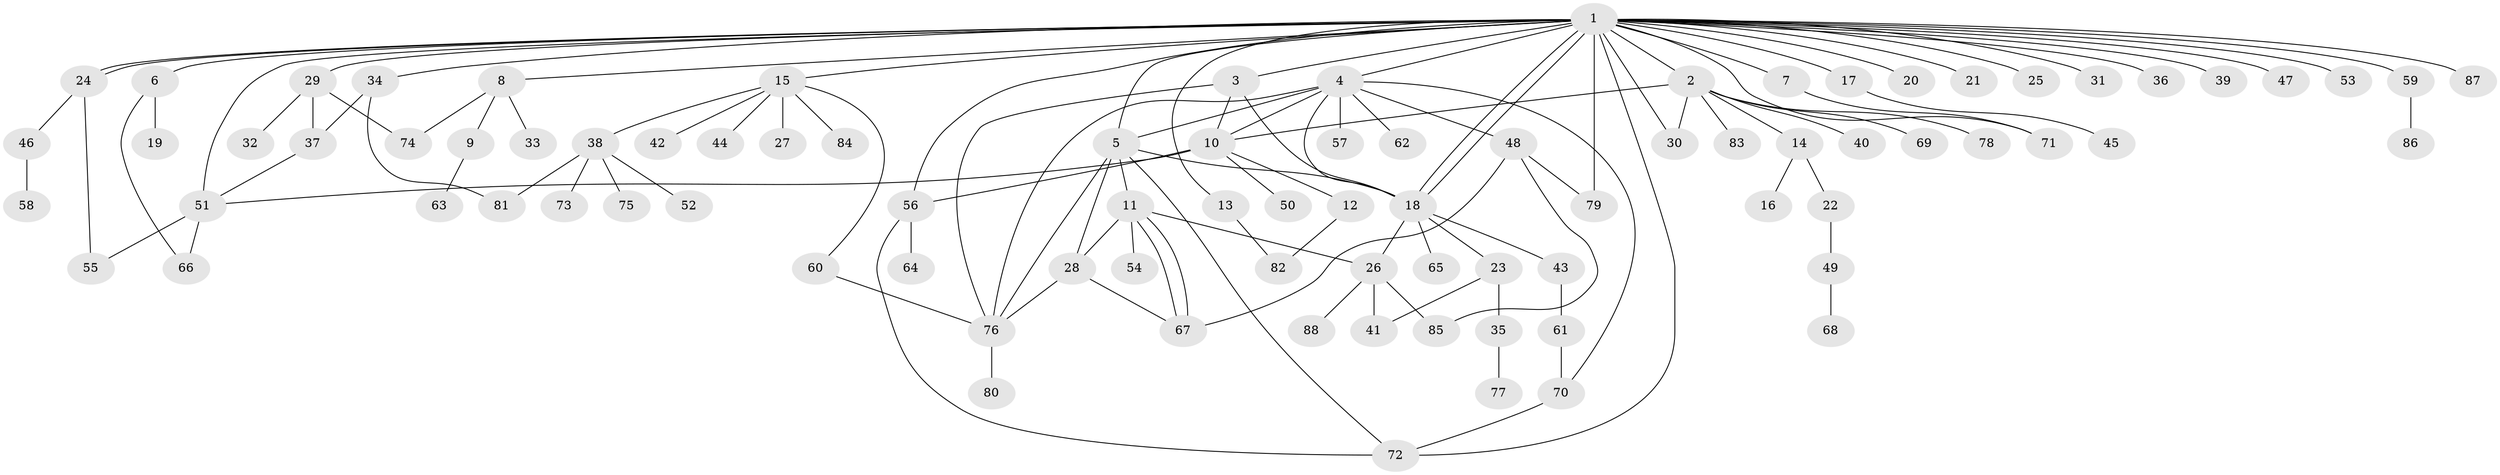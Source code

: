 // Generated by graph-tools (version 1.1) at 2025/11/02/27/25 16:11:10]
// undirected, 88 vertices, 122 edges
graph export_dot {
graph [start="1"]
  node [color=gray90,style=filled];
  1;
  2;
  3;
  4;
  5;
  6;
  7;
  8;
  9;
  10;
  11;
  12;
  13;
  14;
  15;
  16;
  17;
  18;
  19;
  20;
  21;
  22;
  23;
  24;
  25;
  26;
  27;
  28;
  29;
  30;
  31;
  32;
  33;
  34;
  35;
  36;
  37;
  38;
  39;
  40;
  41;
  42;
  43;
  44;
  45;
  46;
  47;
  48;
  49;
  50;
  51;
  52;
  53;
  54;
  55;
  56;
  57;
  58;
  59;
  60;
  61;
  62;
  63;
  64;
  65;
  66;
  67;
  68;
  69;
  70;
  71;
  72;
  73;
  74;
  75;
  76;
  77;
  78;
  79;
  80;
  81;
  82;
  83;
  84;
  85;
  86;
  87;
  88;
  1 -- 2;
  1 -- 3;
  1 -- 4;
  1 -- 5;
  1 -- 6;
  1 -- 7;
  1 -- 8;
  1 -- 13;
  1 -- 15;
  1 -- 17;
  1 -- 18;
  1 -- 18;
  1 -- 20;
  1 -- 21;
  1 -- 24;
  1 -- 24;
  1 -- 25;
  1 -- 29;
  1 -- 30;
  1 -- 31;
  1 -- 34;
  1 -- 36;
  1 -- 39;
  1 -- 47;
  1 -- 51;
  1 -- 53;
  1 -- 56;
  1 -- 59;
  1 -- 71;
  1 -- 72;
  1 -- 79;
  1 -- 87;
  2 -- 10;
  2 -- 14;
  2 -- 30;
  2 -- 40;
  2 -- 69;
  2 -- 78;
  2 -- 83;
  3 -- 10;
  3 -- 18;
  3 -- 76;
  4 -- 5;
  4 -- 10;
  4 -- 18;
  4 -- 48;
  4 -- 57;
  4 -- 62;
  4 -- 70;
  4 -- 76;
  5 -- 11;
  5 -- 18;
  5 -- 28;
  5 -- 72;
  5 -- 76;
  6 -- 19;
  6 -- 66;
  7 -- 71;
  8 -- 9;
  8 -- 33;
  8 -- 74;
  9 -- 63;
  10 -- 12;
  10 -- 50;
  10 -- 51;
  10 -- 56;
  11 -- 26;
  11 -- 28;
  11 -- 54;
  11 -- 67;
  11 -- 67;
  12 -- 82;
  13 -- 82;
  14 -- 16;
  14 -- 22;
  15 -- 27;
  15 -- 38;
  15 -- 42;
  15 -- 44;
  15 -- 60;
  15 -- 84;
  17 -- 45;
  18 -- 23;
  18 -- 26;
  18 -- 43;
  18 -- 65;
  22 -- 49;
  23 -- 35;
  23 -- 41;
  24 -- 46;
  24 -- 55;
  26 -- 41;
  26 -- 85;
  26 -- 88;
  28 -- 67;
  28 -- 76;
  29 -- 32;
  29 -- 37;
  29 -- 74;
  34 -- 37;
  34 -- 81;
  35 -- 77;
  37 -- 51;
  38 -- 52;
  38 -- 73;
  38 -- 75;
  38 -- 81;
  43 -- 61;
  46 -- 58;
  48 -- 67;
  48 -- 79;
  48 -- 85;
  49 -- 68;
  51 -- 55;
  51 -- 66;
  56 -- 64;
  56 -- 72;
  59 -- 86;
  60 -- 76;
  61 -- 70;
  70 -- 72;
  76 -- 80;
}
